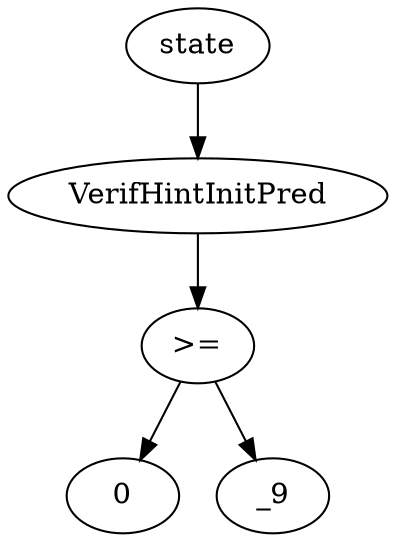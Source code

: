 digraph dag {
0 [label="state"];
1 [label="VerifHintInitPred"];
2 [label=">="];
3 [label="0"];
4 [label="_9"];
"0" -> "1"[label=""]
"1" -> "2"[label=""]
"2" -> "4"[label=""]
"2" -> "3"[label=""]
}
